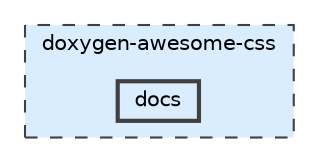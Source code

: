 digraph "doxygen-awesome-css/docs"
{
 // LATEX_PDF_SIZE
  bgcolor="transparent";
  edge [fontname=Helvetica,fontsize=10,labelfontname=Helvetica,labelfontsize=10];
  node [fontname=Helvetica,fontsize=10,shape=box,height=0.2,width=0.4];
  compound=true
  subgraph clusterdir_1a55803d4667afd0b5d398f378b65f85 {
    graph [ bgcolor="#daedff", pencolor="grey25", label="doxygen-awesome-css", fontname=Helvetica,fontsize=10 style="filled,dashed", URL="dir_1a55803d4667afd0b5d398f378b65f85.html",tooltip=""]
  dir_accc225023675783ee9945f267dee27b [label="docs", fillcolor="#daedff", color="grey25", style="filled,bold", URL="dir_accc225023675783ee9945f267dee27b.html",tooltip=""];
  }
}
